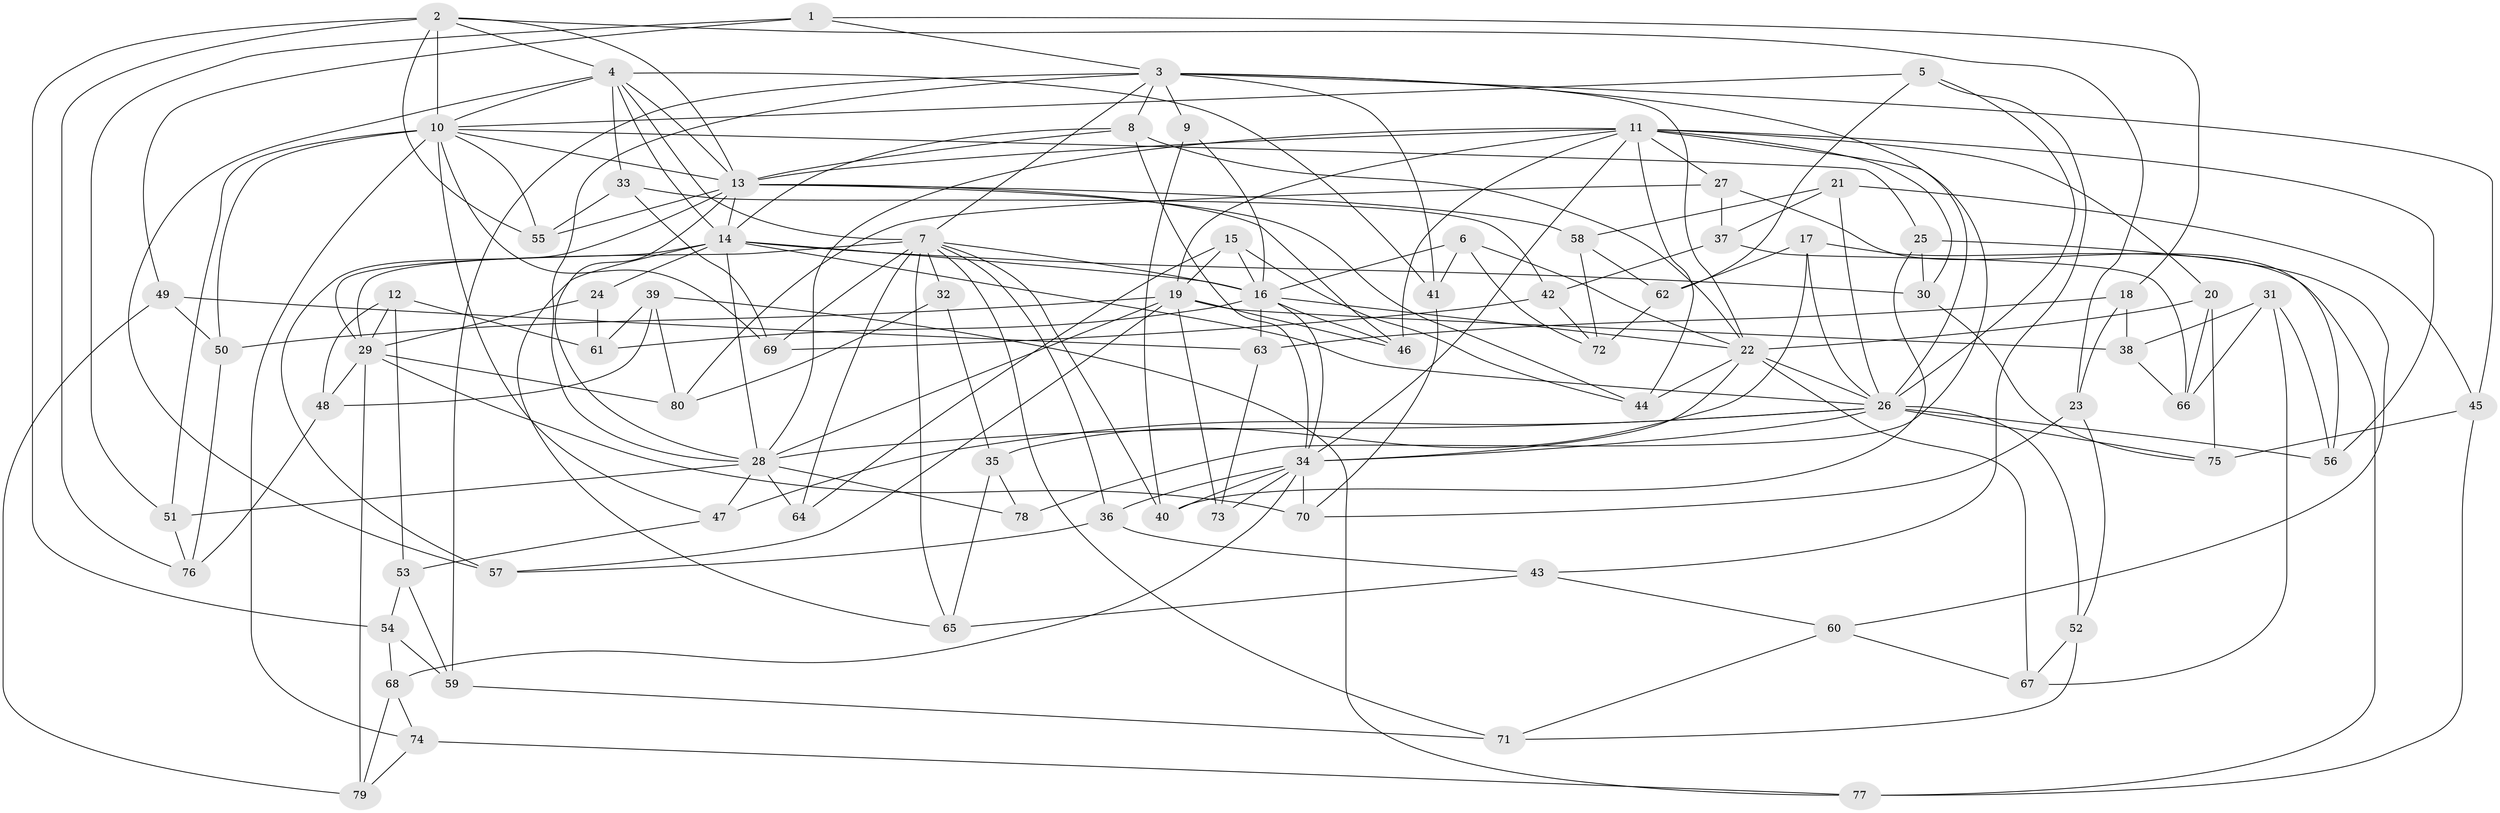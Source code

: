 // original degree distribution, {4: 1.0}
// Generated by graph-tools (version 1.1) at 2025/54/03/04/25 22:54:03]
// undirected, 80 vertices, 201 edges
graph export_dot {
  node [color=gray90,style=filled];
  1;
  2;
  3;
  4;
  5;
  6;
  7;
  8;
  9;
  10;
  11;
  12;
  13;
  14;
  15;
  16;
  17;
  18;
  19;
  20;
  21;
  22;
  23;
  24;
  25;
  26;
  27;
  28;
  29;
  30;
  31;
  32;
  33;
  34;
  35;
  36;
  37;
  38;
  39;
  40;
  41;
  42;
  43;
  44;
  45;
  46;
  47;
  48;
  49;
  50;
  51;
  52;
  53;
  54;
  55;
  56;
  57;
  58;
  59;
  60;
  61;
  62;
  63;
  64;
  65;
  66;
  67;
  68;
  69;
  70;
  71;
  72;
  73;
  74;
  75;
  76;
  77;
  78;
  79;
  80;
  1 -- 3 [weight=1.0];
  1 -- 18 [weight=1.0];
  1 -- 49 [weight=1.0];
  1 -- 51 [weight=1.0];
  2 -- 4 [weight=1.0];
  2 -- 10 [weight=2.0];
  2 -- 13 [weight=1.0];
  2 -- 23 [weight=1.0];
  2 -- 54 [weight=1.0];
  2 -- 55 [weight=1.0];
  2 -- 76 [weight=1.0];
  3 -- 7 [weight=1.0];
  3 -- 8 [weight=1.0];
  3 -- 9 [weight=2.0];
  3 -- 22 [weight=1.0];
  3 -- 26 [weight=1.0];
  3 -- 28 [weight=2.0];
  3 -- 41 [weight=1.0];
  3 -- 45 [weight=1.0];
  3 -- 59 [weight=1.0];
  4 -- 7 [weight=1.0];
  4 -- 10 [weight=1.0];
  4 -- 13 [weight=1.0];
  4 -- 14 [weight=1.0];
  4 -- 33 [weight=1.0];
  4 -- 41 [weight=1.0];
  4 -- 57 [weight=1.0];
  5 -- 10 [weight=1.0];
  5 -- 26 [weight=1.0];
  5 -- 43 [weight=1.0];
  5 -- 62 [weight=1.0];
  6 -- 16 [weight=1.0];
  6 -- 22 [weight=1.0];
  6 -- 41 [weight=1.0];
  6 -- 72 [weight=1.0];
  7 -- 16 [weight=1.0];
  7 -- 29 [weight=1.0];
  7 -- 32 [weight=2.0];
  7 -- 36 [weight=1.0];
  7 -- 40 [weight=1.0];
  7 -- 64 [weight=1.0];
  7 -- 65 [weight=1.0];
  7 -- 69 [weight=1.0];
  7 -- 71 [weight=1.0];
  8 -- 13 [weight=1.0];
  8 -- 14 [weight=1.0];
  8 -- 22 [weight=1.0];
  8 -- 34 [weight=2.0];
  9 -- 16 [weight=1.0];
  9 -- 40 [weight=1.0];
  10 -- 13 [weight=1.0];
  10 -- 25 [weight=1.0];
  10 -- 47 [weight=1.0];
  10 -- 50 [weight=1.0];
  10 -- 51 [weight=1.0];
  10 -- 55 [weight=1.0];
  10 -- 69 [weight=1.0];
  10 -- 74 [weight=1.0];
  11 -- 13 [weight=1.0];
  11 -- 19 [weight=1.0];
  11 -- 20 [weight=1.0];
  11 -- 27 [weight=1.0];
  11 -- 28 [weight=1.0];
  11 -- 30 [weight=1.0];
  11 -- 34 [weight=1.0];
  11 -- 44 [weight=1.0];
  11 -- 46 [weight=1.0];
  11 -- 56 [weight=1.0];
  11 -- 78 [weight=2.0];
  12 -- 29 [weight=1.0];
  12 -- 48 [weight=1.0];
  12 -- 53 [weight=1.0];
  12 -- 61 [weight=1.0];
  13 -- 14 [weight=1.0];
  13 -- 28 [weight=1.0];
  13 -- 44 [weight=1.0];
  13 -- 46 [weight=1.0];
  13 -- 55 [weight=1.0];
  13 -- 57 [weight=1.0];
  13 -- 58 [weight=1.0];
  14 -- 16 [weight=2.0];
  14 -- 24 [weight=2.0];
  14 -- 26 [weight=1.0];
  14 -- 28 [weight=1.0];
  14 -- 29 [weight=1.0];
  14 -- 30 [weight=1.0];
  14 -- 65 [weight=1.0];
  15 -- 16 [weight=1.0];
  15 -- 19 [weight=1.0];
  15 -- 44 [weight=1.0];
  15 -- 64 [weight=1.0];
  16 -- 22 [weight=2.0];
  16 -- 34 [weight=1.0];
  16 -- 46 [weight=1.0];
  16 -- 61 [weight=1.0];
  16 -- 63 [weight=1.0];
  17 -- 26 [weight=1.0];
  17 -- 35 [weight=1.0];
  17 -- 62 [weight=1.0];
  17 -- 77 [weight=1.0];
  18 -- 23 [weight=1.0];
  18 -- 38 [weight=1.0];
  18 -- 63 [weight=1.0];
  19 -- 28 [weight=1.0];
  19 -- 38 [weight=1.0];
  19 -- 46 [weight=1.0];
  19 -- 50 [weight=1.0];
  19 -- 57 [weight=1.0];
  19 -- 73 [weight=1.0];
  20 -- 22 [weight=1.0];
  20 -- 66 [weight=1.0];
  20 -- 75 [weight=1.0];
  21 -- 26 [weight=1.0];
  21 -- 37 [weight=1.0];
  21 -- 45 [weight=1.0];
  21 -- 58 [weight=1.0];
  22 -- 26 [weight=1.0];
  22 -- 34 [weight=1.0];
  22 -- 44 [weight=1.0];
  22 -- 67 [weight=1.0];
  23 -- 52 [weight=1.0];
  23 -- 70 [weight=1.0];
  24 -- 29 [weight=1.0];
  24 -- 61 [weight=1.0];
  25 -- 30 [weight=1.0];
  25 -- 40 [weight=1.0];
  25 -- 60 [weight=1.0];
  26 -- 28 [weight=1.0];
  26 -- 34 [weight=1.0];
  26 -- 47 [weight=1.0];
  26 -- 52 [weight=1.0];
  26 -- 56 [weight=1.0];
  26 -- 75 [weight=1.0];
  27 -- 37 [weight=1.0];
  27 -- 56 [weight=1.0];
  27 -- 80 [weight=1.0];
  28 -- 47 [weight=1.0];
  28 -- 51 [weight=1.0];
  28 -- 64 [weight=2.0];
  28 -- 78 [weight=1.0];
  29 -- 48 [weight=1.0];
  29 -- 70 [weight=1.0];
  29 -- 79 [weight=1.0];
  29 -- 80 [weight=1.0];
  30 -- 75 [weight=1.0];
  31 -- 38 [weight=1.0];
  31 -- 56 [weight=1.0];
  31 -- 66 [weight=1.0];
  31 -- 67 [weight=1.0];
  32 -- 35 [weight=1.0];
  32 -- 80 [weight=1.0];
  33 -- 42 [weight=1.0];
  33 -- 55 [weight=1.0];
  33 -- 69 [weight=1.0];
  34 -- 36 [weight=1.0];
  34 -- 40 [weight=1.0];
  34 -- 68 [weight=1.0];
  34 -- 70 [weight=1.0];
  34 -- 73 [weight=2.0];
  35 -- 65 [weight=1.0];
  35 -- 78 [weight=1.0];
  36 -- 43 [weight=1.0];
  36 -- 57 [weight=1.0];
  37 -- 42 [weight=1.0];
  37 -- 66 [weight=1.0];
  38 -- 66 [weight=1.0];
  39 -- 48 [weight=1.0];
  39 -- 61 [weight=1.0];
  39 -- 77 [weight=1.0];
  39 -- 80 [weight=1.0];
  41 -- 70 [weight=1.0];
  42 -- 69 [weight=1.0];
  42 -- 72 [weight=1.0];
  43 -- 60 [weight=1.0];
  43 -- 65 [weight=1.0];
  45 -- 75 [weight=1.0];
  45 -- 77 [weight=1.0];
  47 -- 53 [weight=1.0];
  48 -- 76 [weight=1.0];
  49 -- 50 [weight=1.0];
  49 -- 63 [weight=1.0];
  49 -- 79 [weight=1.0];
  50 -- 76 [weight=1.0];
  51 -- 76 [weight=1.0];
  52 -- 67 [weight=1.0];
  52 -- 71 [weight=1.0];
  53 -- 54 [weight=1.0];
  53 -- 59 [weight=1.0];
  54 -- 59 [weight=1.0];
  54 -- 68 [weight=1.0];
  58 -- 62 [weight=1.0];
  58 -- 72 [weight=1.0];
  59 -- 71 [weight=1.0];
  60 -- 67 [weight=1.0];
  60 -- 71 [weight=1.0];
  62 -- 72 [weight=1.0];
  63 -- 73 [weight=1.0];
  68 -- 74 [weight=1.0];
  68 -- 79 [weight=1.0];
  74 -- 77 [weight=1.0];
  74 -- 79 [weight=1.0];
}
